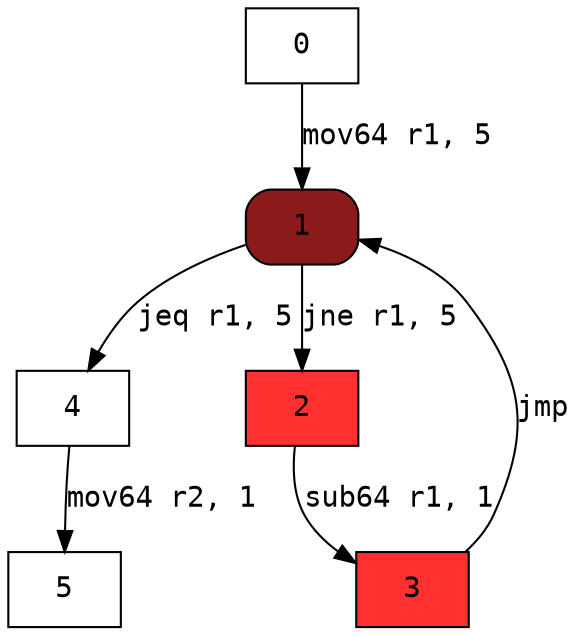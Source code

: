 digraph cfg { 
node [fontname="monospace"];
node [shape=box];
edge [fontname="monospace"];
  0 -> 1 [label="mov64 r1, 5"];
  1 -> 4 [label="jeq r1, 5"];
  1 -> 2 [label="jne r1, 5"];
  2 -> 3 [label="sub64 r1, 1"];
  3 -> 1 [label="jmp"];
  4 -> 5 [label="mov64 r2, 1"];
1 [style="rounded,filled",fillcolor=firebrick4];
2 [style=filled,fillcolor=firebrick1];
3 [style=filled,fillcolor=firebrick1];
}